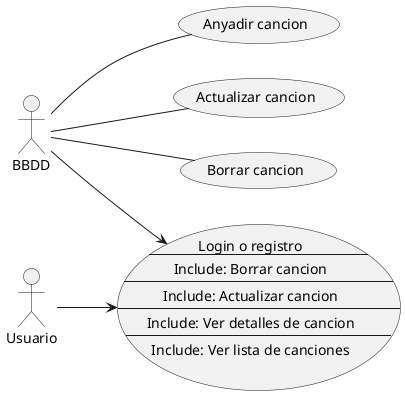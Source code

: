 @startuml
left to right direction
:BBDD: --(Anyadir cancion)
:BBDD: --(Actualizar cancion)
:BBDD: --(Borrar cancion)
usecase UC1 as "Login o registro 
--
Include: Borrar cancion
--
Include: Actualizar cancion
--
Include: Ver detalles de cancion
--
Include: Ver lista de canciones"

:Usuario: --> (UC1)
:BBDD: --> (UC1)

@enduml

